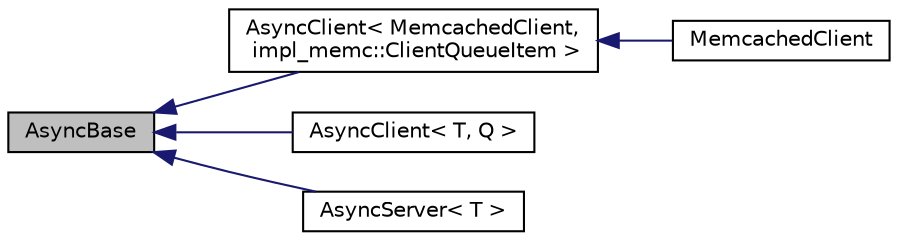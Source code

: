 digraph "AsyncBase"
{
  edge [fontname="Helvetica",fontsize="10",labelfontname="Helvetica",labelfontsize="10"];
  node [fontname="Helvetica",fontsize="10",shape=record];
  rankdir="LR";
  Node1 [label="AsyncBase",height=0.2,width=0.4,color="black", fillcolor="grey75", style="filled", fontcolor="black"];
  Node1 -> Node2 [dir="back",color="midnightblue",fontsize="10",style="solid",fontname="Helvetica"];
  Node2 [label="AsyncClient\< MemcachedClient,\l impl_memc::ClientQueueItem \>",height=0.2,width=0.4,color="black", fillcolor="white", style="filled",URL="$classevo_1_1_async_client.html"];
  Node2 -> Node3 [dir="back",color="midnightblue",fontsize="10",style="solid",fontname="Helvetica"];
  Node3 [label="MemcachedClient",height=0.2,width=0.4,color="black", fillcolor="white", style="filled",URL="$classevo_1_1async_1_1_memcached_client.html",tooltip="Implements Memcached protocol for an async client. "];
  Node1 -> Node4 [dir="back",color="midnightblue",fontsize="10",style="solid",fontname="Helvetica"];
  Node4 [label="AsyncClient\< T, Q \>",height=0.2,width=0.4,color="black", fillcolor="white", style="filled",URL="$classevo_1_1_async_client.html",tooltip="Template class for an async I/O client. "];
  Node1 -> Node5 [dir="back",color="midnightblue",fontsize="10",style="solid",fontname="Helvetica"];
  Node5 [label="AsyncServer\< T \>",height=0.2,width=0.4,color="black", fillcolor="white", style="filled",URL="$classevo_1_1_async_server.html",tooltip="Async I/O server for receiving and handling requests. "];
}

